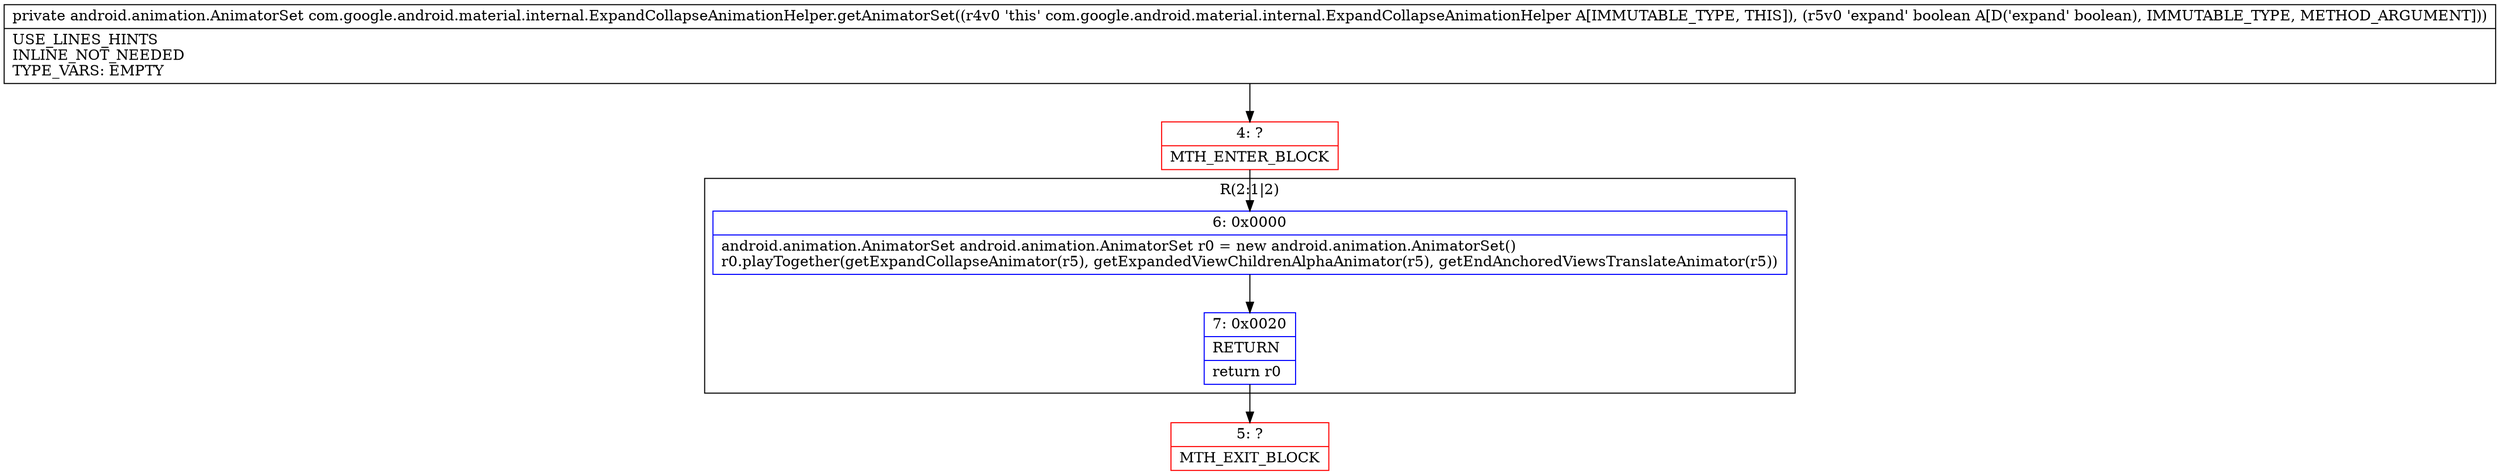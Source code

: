 digraph "CFG forcom.google.android.material.internal.ExpandCollapseAnimationHelper.getAnimatorSet(Z)Landroid\/animation\/AnimatorSet;" {
subgraph cluster_Region_413108870 {
label = "R(2:1|2)";
node [shape=record,color=blue];
Node_6 [shape=record,label="{6\:\ 0x0000|android.animation.AnimatorSet android.animation.AnimatorSet r0 = new android.animation.AnimatorSet()\lr0.playTogether(getExpandCollapseAnimator(r5), getExpandedViewChildrenAlphaAnimator(r5), getEndAnchoredViewsTranslateAnimator(r5))\l}"];
Node_7 [shape=record,label="{7\:\ 0x0020|RETURN\l|return r0\l}"];
}
Node_4 [shape=record,color=red,label="{4\:\ ?|MTH_ENTER_BLOCK\l}"];
Node_5 [shape=record,color=red,label="{5\:\ ?|MTH_EXIT_BLOCK\l}"];
MethodNode[shape=record,label="{private android.animation.AnimatorSet com.google.android.material.internal.ExpandCollapseAnimationHelper.getAnimatorSet((r4v0 'this' com.google.android.material.internal.ExpandCollapseAnimationHelper A[IMMUTABLE_TYPE, THIS]), (r5v0 'expand' boolean A[D('expand' boolean), IMMUTABLE_TYPE, METHOD_ARGUMENT]))  | USE_LINES_HINTS\lINLINE_NOT_NEEDED\lTYPE_VARS: EMPTY\l}"];
MethodNode -> Node_4;Node_6 -> Node_7;
Node_7 -> Node_5;
Node_4 -> Node_6;
}

